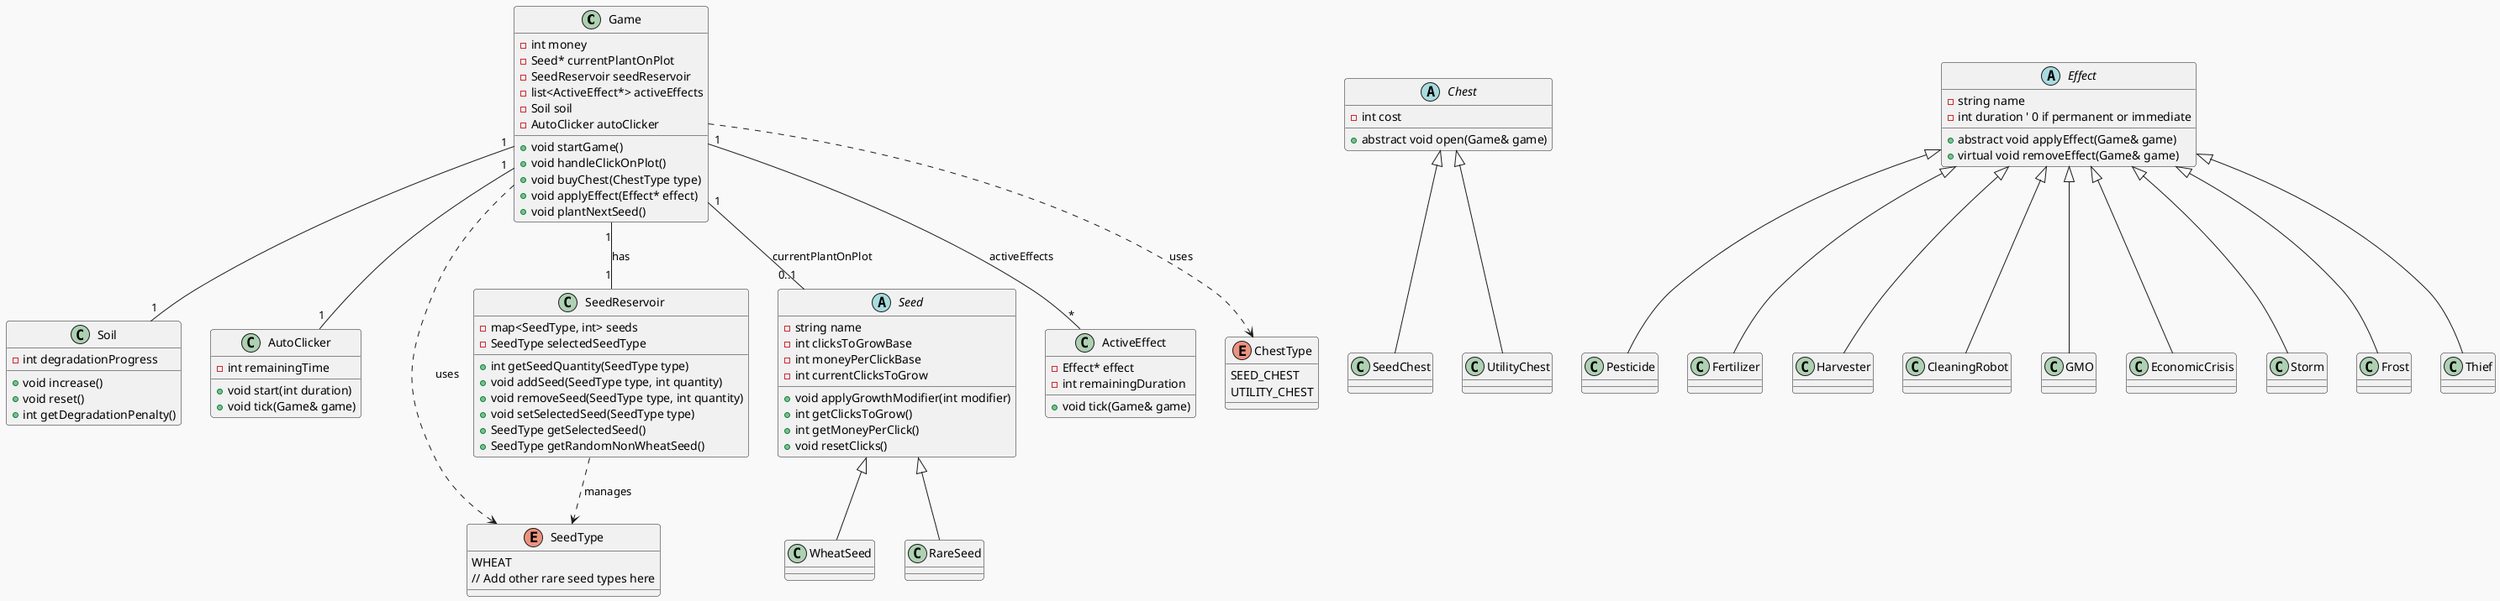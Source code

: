 @startuml
!theme mars

' === Entités principales du jeu ===

class Game {
  - int money
  - Seed* currentPlantOnPlot
  - SeedReservoir seedReservoir
  - list<ActiveEffect*> activeEffects
  - Soil soil
  - AutoClicker autoClicker
  + void startGame()
  + void handleClickOnPlot()
  + void buyChest(ChestType type)
  + void applyEffect(Effect* effect)
  + void plantNextSeed()
}

class Soil {
  - int degradationProgress
  + void increase()
  + void reset()
  + int getDegradationPenalty()
}

class AutoClicker {
  - int remainingTime
  + void start(int duration)
  + void tick(Game& game)
}

class SeedReservoir {
  - map<SeedType, int> seeds
  - SeedType selectedSeedType
  + int getSeedQuantity(SeedType type)
  + void addSeed(SeedType type, int quantity)
  + void removeSeed(SeedType type, int quantity)
  + void setSelectedSeed(SeedType type)
  + SeedType getSelectedSeed()
  + SeedType getRandomNonWheatSeed()
}

' === Graine ===

abstract class Seed {
  - string name
  - int clicksToGrowBase
  - int moneyPerClickBase
  - int currentClicksToGrow
  + void applyGrowthModifier(int modifier)
  + int getClicksToGrow()
  + int getMoneyPerClick()
  + void resetClicks()
}

class WheatSeed
class RareSeed

Seed <|-- WheatSeed
Seed <|-- RareSeed

' === Coffres ===

abstract class Chest {
  - int cost
  + abstract void open(Game& game)
}

class SeedChest
class UtilityChest

Chest <|-- SeedChest
Chest <|-- UtilityChest

' === Effets génériques (utilitaires ou malus) ===

abstract class Effect {
  - string name
  - int duration ' 0 if permanent or immediate
  + abstract void applyEffect(Game& game)
  + virtual void removeEffect(Game& game)
}

class ActiveEffect {
  - Effect* effect
  - int remainingDuration
  + void tick(Game& game)
}

' Utilitaires

class Pesticide
class Fertilizer
class Harvester
class CleaningRobot
class GMO
class EconomicCrisis

Effect <|-- Pesticide
Effect <|-- Fertilizer
Effect <|-- Harvester
Effect <|-- CleaningRobot
Effect <|-- GMO
Effect <|-- EconomicCrisis

' Malus

class Storm
class Frost
class Thief

Effect <|-- Storm
Effect <|-- Frost
Effect <|-- Thief

' === Énumérations ===

enum SeedType {
  WHEAT
  // Add other rare seed types here
}

enum ChestType {
  SEED_CHEST
  UTILITY_CHEST
}

' === Relations ===

Game "1" -- "1" SeedReservoir : has
Game "1" -- "0..1" Seed : currentPlantOnPlot
Game "1" -- "*" ActiveEffect : activeEffects
Game "1" -- "1" Soil
Game "1" -- "1" AutoClicker

SeedReservoir ..> SeedType : manages
Game ..> ChestType : uses
Game ..> SeedType : uses

@enduml

